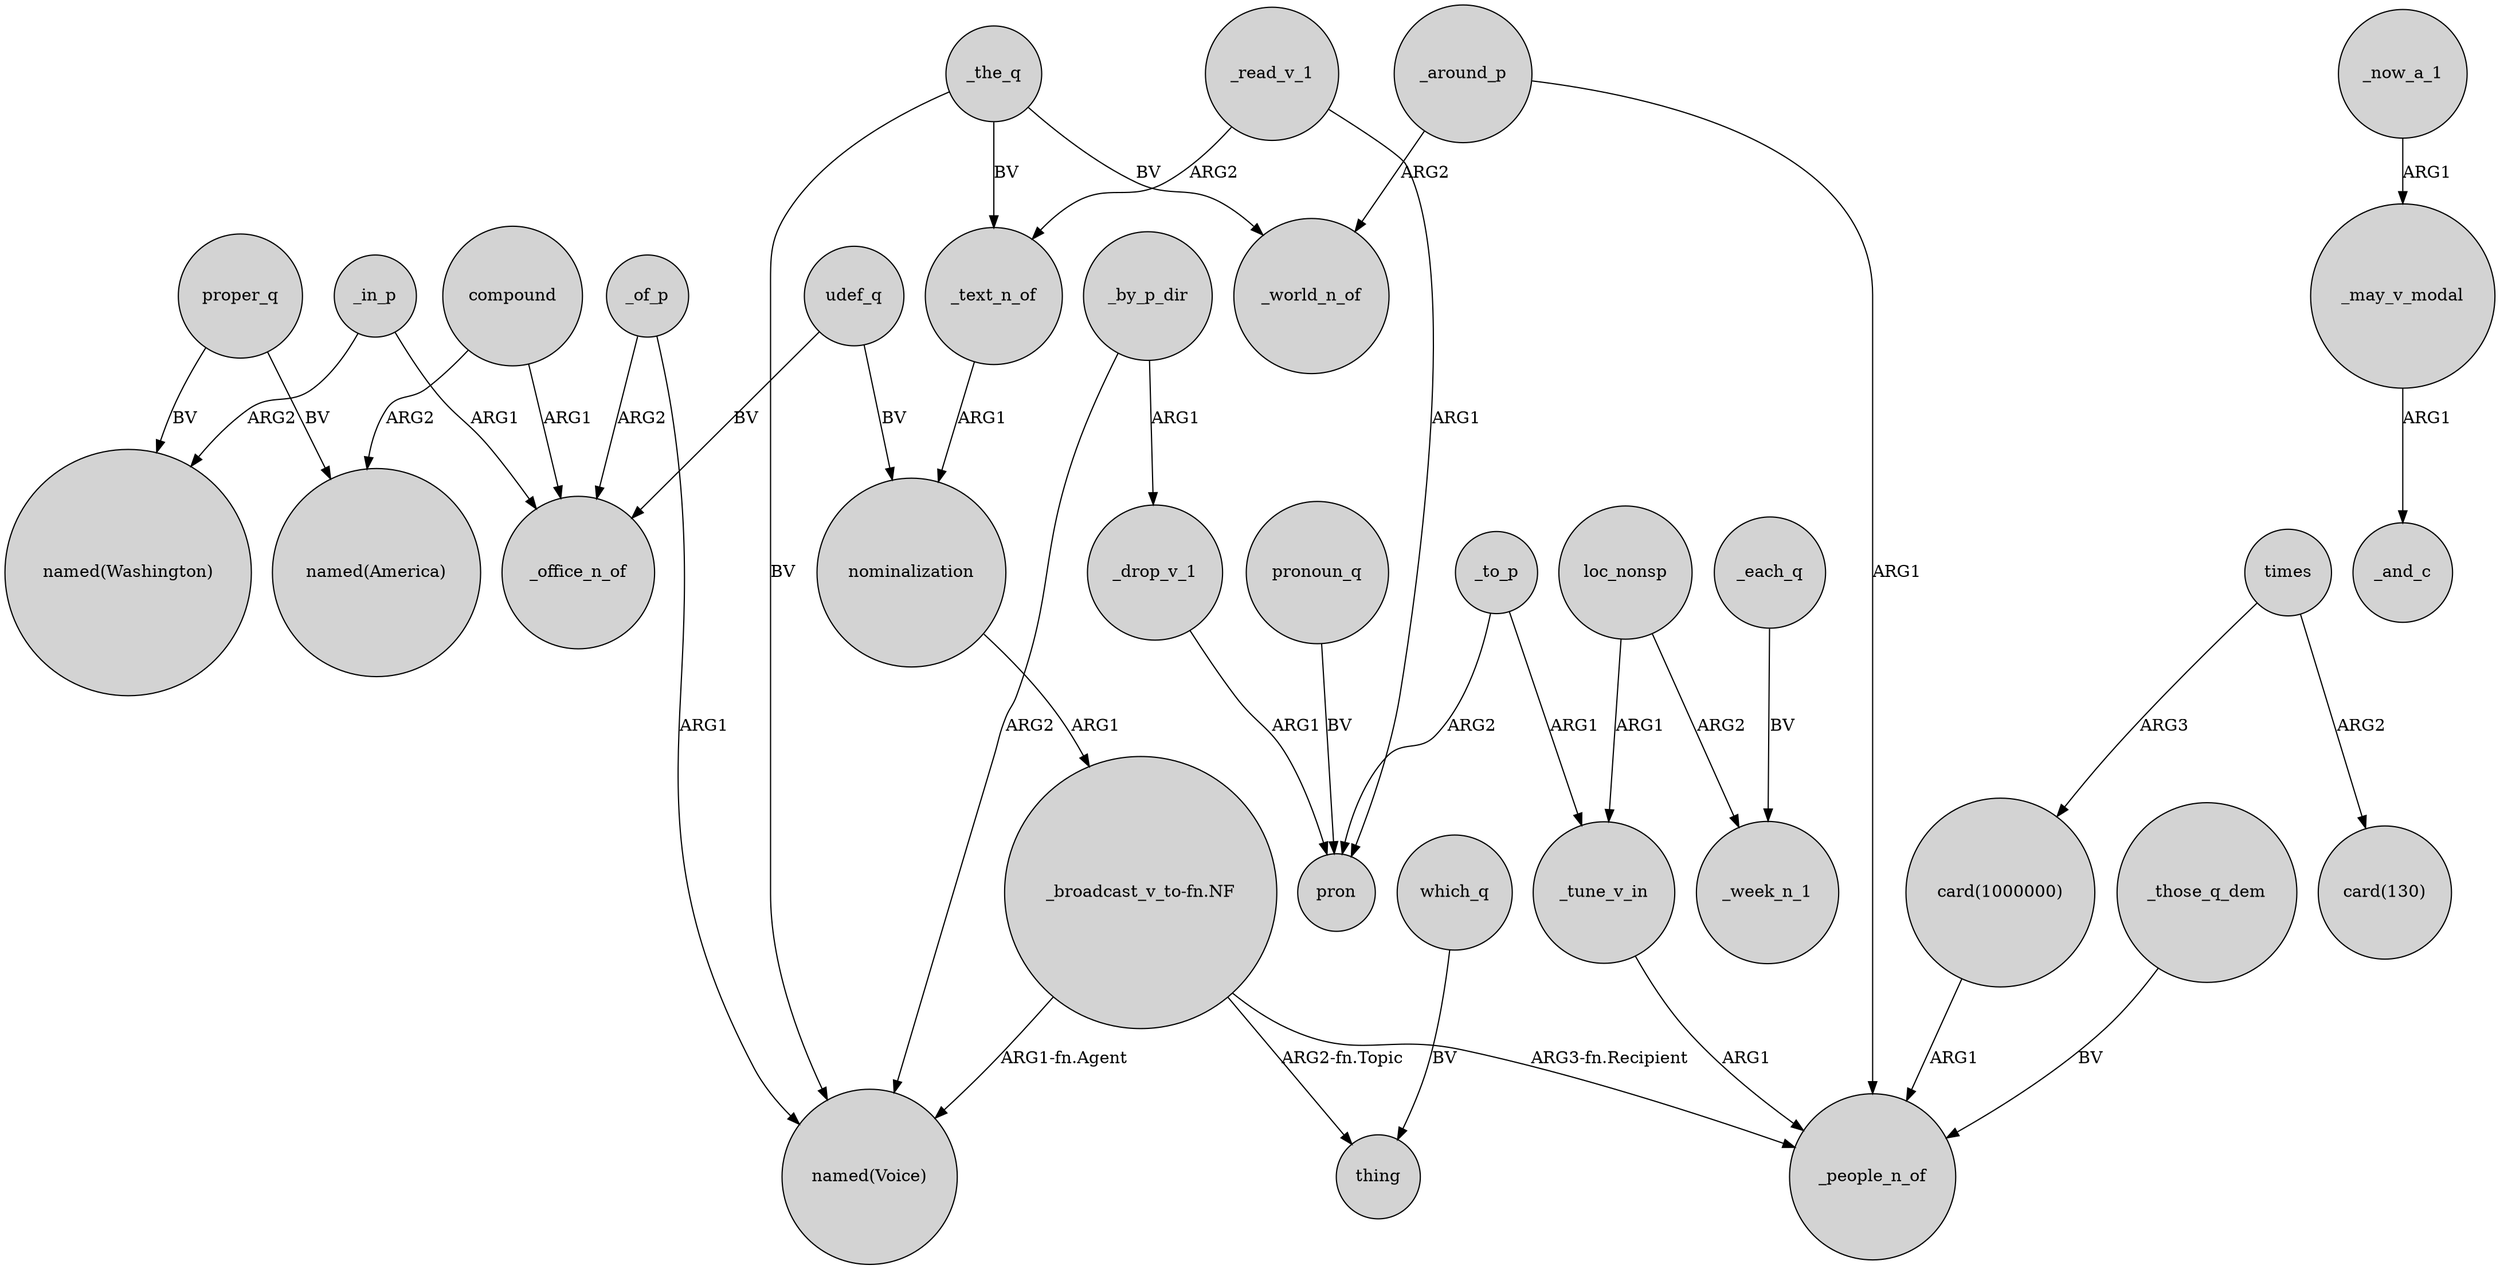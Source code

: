 digraph {
	node [shape=circle style=filled]
	udef_q -> _office_n_of [label=BV]
	_around_p -> _world_n_of [label=ARG2]
	"_broadcast_v_to-fn.NF" -> _people_n_of [label="ARG3-fn.Recipient"]
	_those_q_dem -> _people_n_of [label=BV]
	_by_p_dir -> _drop_v_1 [label=ARG1]
	compound -> _office_n_of [label=ARG1]
	_in_p -> _office_n_of [label=ARG1]
	"card(1000000)" -> _people_n_of [label=ARG1]
	_the_q -> _world_n_of [label=BV]
	_drop_v_1 -> pron [label=ARG1]
	_read_v_1 -> _text_n_of [label=ARG2]
	proper_q -> "named(Washington)" [label=BV]
	_now_a_1 -> _may_v_modal [label=ARG1]
	pronoun_q -> pron [label=BV]
	loc_nonsp -> _week_n_1 [label=ARG2]
	loc_nonsp -> _tune_v_in [label=ARG1]
	_the_q -> _text_n_of [label=BV]
	times -> "card(1000000)" [label=ARG3]
	"_broadcast_v_to-fn.NF" -> "named(Voice)" [label="ARG1-fn.Agent"]
	_text_n_of -> nominalization [label=ARG1]
	_of_p -> "named(Voice)" [label=ARG1]
	"_broadcast_v_to-fn.NF" -> thing [label="ARG2-fn.Topic"]
	udef_q -> nominalization [label=BV]
	nominalization -> "_broadcast_v_to-fn.NF" [label=ARG1]
	compound -> "named(America)" [label=ARG2]
	_read_v_1 -> pron [label=ARG1]
	_tune_v_in -> _people_n_of [label=ARG1]
	_of_p -> _office_n_of [label=ARG2]
	_around_p -> _people_n_of [label=ARG1]
	_to_p -> _tune_v_in [label=ARG1]
	_each_q -> _week_n_1 [label=BV]
	_in_p -> "named(Washington)" [label=ARG2]
	_may_v_modal -> _and_c [label=ARG1]
	times -> "card(130)" [label=ARG2]
	_to_p -> pron [label=ARG2]
	_by_p_dir -> "named(Voice)" [label=ARG2]
	proper_q -> "named(America)" [label=BV]
	_the_q -> "named(Voice)" [label=BV]
	which_q -> thing [label=BV]
}
